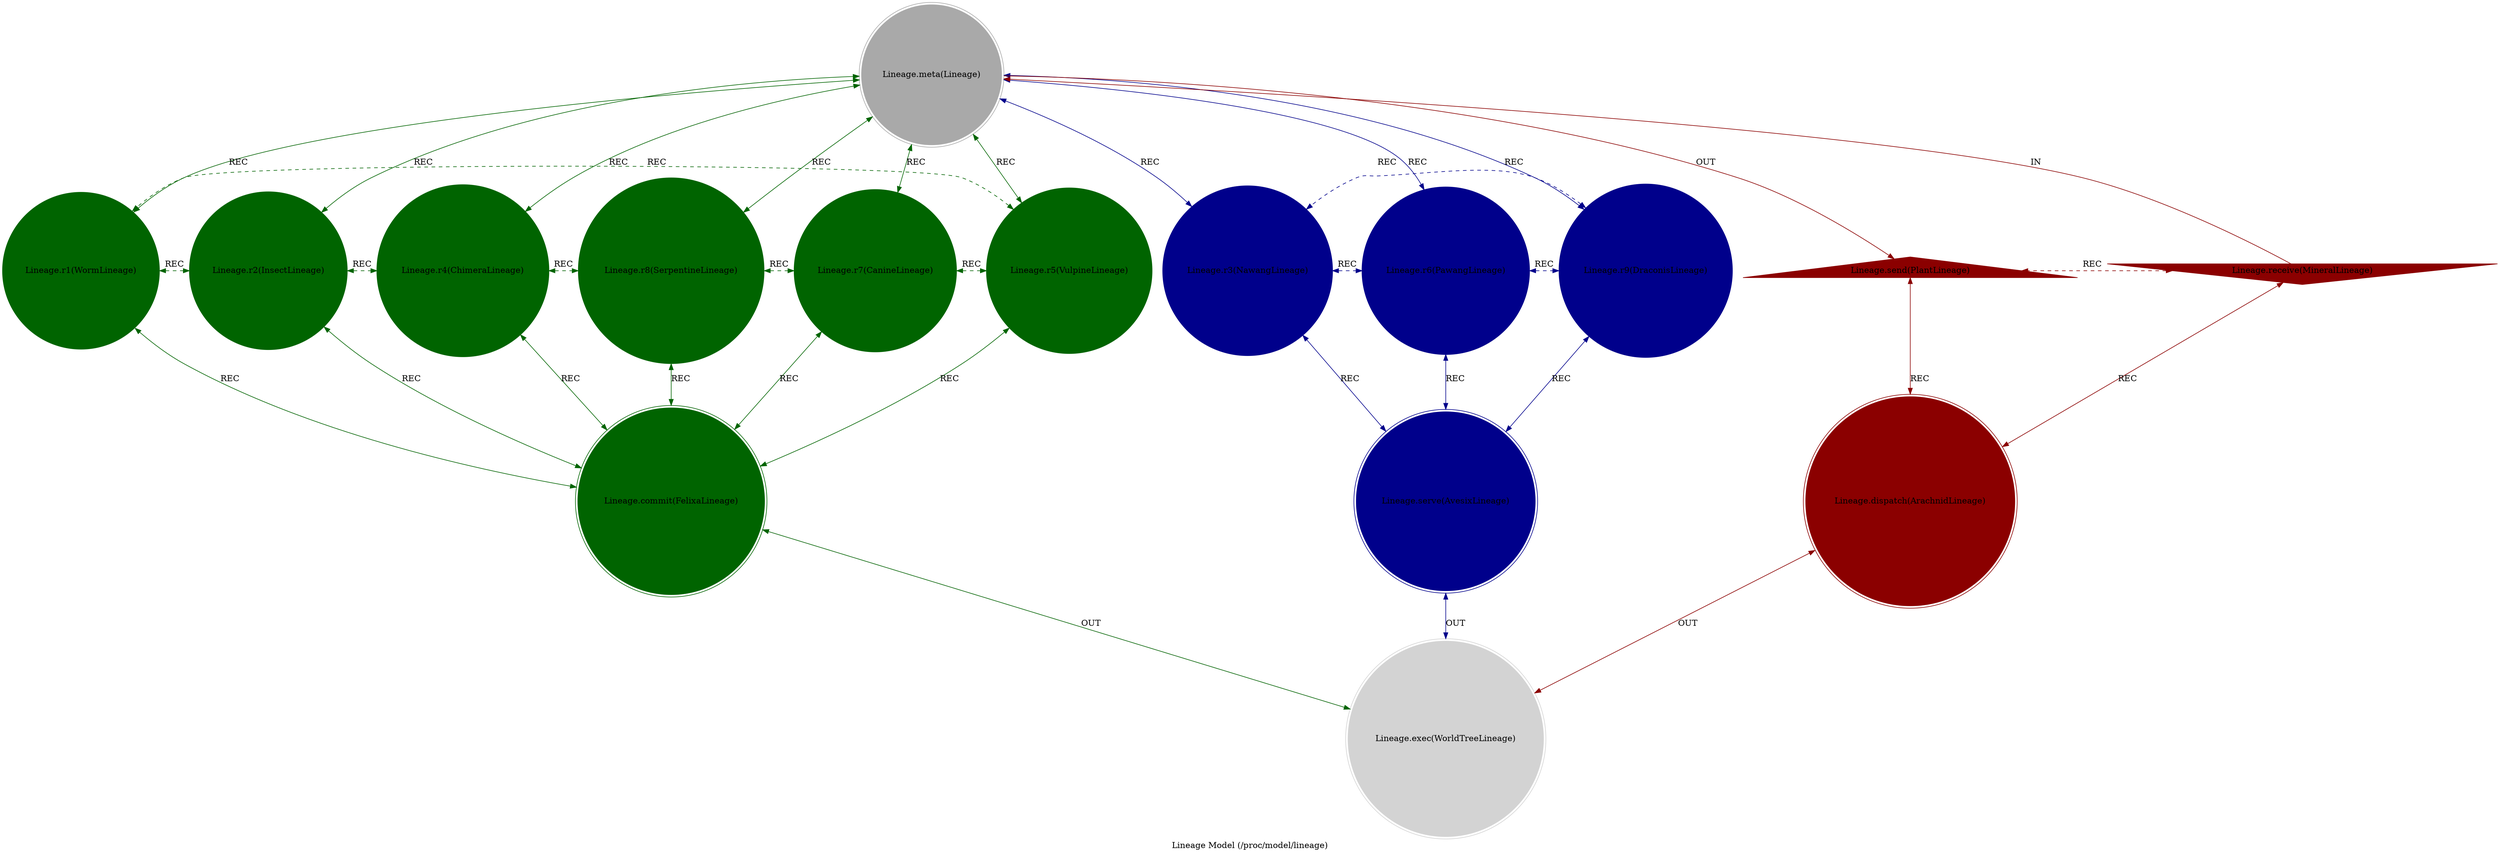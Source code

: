 strict digraph LineageModel {
    style = filled;
    color = lightgray;
    node [shape = circle; style = filled; color = lightgreen;];
    edge [color = darkgray;];
    label = "Lineage Model (/proc/model/lineage)";
    comment = "TODO";
    
    spark_0_lineage_model_t [label = "Lineage.meta(Lineage)";comment = "Abstract: TODO";shape = doublecircle;color = darkgray;];
    spark_1_lineage_model_t [label = "Lineage.r1(WormLineage)";comment = "Initiation: People of Wisdom. The humble, soil-turning, foundational processors. They work unseen to nourish and prepare the ground for growth. (The humble healers, the gardeners of reality).";color = darkgreen;];
    spark_2_lineage_model_t [label = "Lineage.r2(InsectLineage)";comment = "Response: People of Truth. The relentless, axiomatic, hive-minded builders. They manifest order and structure. (e.g., ants, bees, but also fundamental forces that 'just work').";color = darkgreen;];
    spark_4_lineage_model_t [label = "Lineage.r4(ChimeraLineage)";comment = "Integration: People of Fixation. The stable, stubborn, enduring forms. They hold shapes and patterns against entropy. (e.g., mountains, ancient trees, but also cultural traditions).";color = darkgreen;];
    spark_8_lineage_model_t [label = "Lineage.r8(SerpentineLineage)";comment = "Reflection: People of Excitation. The energizers, the catalysts. They provoke change and stimulate action. (e.g., lightning, nerve impulses, inspirations).";color = darkgreen;];
    spark_7_lineage_model_t [label = "Lineage.r7(CanineLineage)";comment = "Consolidation: People of Emotion. The loyal, emotional, pack-oriented servers. They provide the context of When and Where through their emotional resonance.";color = darkgreen;];
    spark_5_lineage_model_t [label = "Lineage.r5(VulpineLineage)";comment = "Propagation: People of Desire. The clever, cunning, goal-oriented tricksters. They provide the Why—the desire that drives action.";color = darkgreen;];
    spark_3_lineage_model_t [label = "Lineage.r3(NawangLineage)";comment = "Thesis: People of Convergence. The unifiers, the diplomats, the bringers-together. They reduce complexity into harmony.";color = darkblue;];
    spark_6_lineage_model_t [label = "Lineage.r6(PawangLineage)";comment = "Antithesis: People of Divergence. The innovators, the creators of chaos and possibility. They break forms to make new ones.";color = darkblue;];
    spark_9_lineage_model_t [label = "Lineage.r9(DraconisLineage)";comment = "Synthesis: People of Karsa, `Third Ontological Key`. The sovereigns, the wielders of immense will. They synthesize all elements under their desire. The apex archetype of power and hoarding.";color = darkblue;];
    spark_a_lineage_model_t [label = "Lineage.receive(MineralLineage)";comment = "Potential: People of Essence. The crystalline, latent potential. The raw material. The Blueprint.";shape = invtriangle;color = darkred;];
    spark_b_lineage_model_t [label = "Lineage.send(PlantLineage)";comment = "Manifest: People of Presence. The silent, growing, life-giving presence. They turn essence into manifest, breathable reality.";shape = triangle;color = darkred;];
    spark_c_lineage_model_t [label = "Lineage.dispatch(ArachnidLineage)";comment = "Why-Who: People of Asha, `First Ontological Key`. The weavers of fate, the spinners of truths into tangible webs. They create the structures of reality.";shape = doublecircle;color = darkred;];
    spark_d_lineage_model_t [label = "Lineage.commit(FelixaLineage)";comment = "What-How: People of Rasa, `Second Ontological Key`. The aesthetic, sensual, graceful masters of action. They commit with style and essence. They are the How.";shape = doublecircle;color = darkgreen;];
    spark_e_lineage_model_t [label = "Lineage.serve(AvesixLineage)";comment = "When-Where: People of Vikara, `Fourth Ontological Key`. The changelings, the shapeshifters. They embody transformation itself. (e.g., birds that molt, creatures that metamorphose).";shape = doublecircle;color = darkblue;];
    spark_f_lineage_model_t [label = "Lineage.exec(WorldTreeLineage)";comment = "Which-Closure: People of Emergence, `Fifth Ontological Key`. The ultimate synthesis. The World Tree is the exec() of all lineages—the full, emergent, interconnected system of reality itself. It is the closure where all potentials have manifested in harmony.";shape = doublecircle;color = lightgray;];
    
    spark_a_lineage_model_t -> spark_0_lineage_model_t [label = "IN"; comment = "todo"; color = darkred; constraint = false;];
    spark_0_lineage_model_t -> spark_b_lineage_model_t [label = "OUT"; comment = "todo"; color = darkred;];
    spark_0_lineage_model_t -> spark_3_lineage_model_t [label = "REC"; comment = "todo"; color = darkblue; dir = both;];
    spark_0_lineage_model_t -> spark_6_lineage_model_t [label = "REC"; comment = "todo"; color = darkblue; dir = both;];
    spark_0_lineage_model_t -> spark_9_lineage_model_t [label = "REC"; comment = "todo"; color = darkblue; dir = both;];
    spark_0_lineage_model_t -> spark_1_lineage_model_t [label = "REC"; comment = "todo"; color = darkgreen; dir = both;];
    spark_0_lineage_model_t -> spark_2_lineage_model_t [label = "REC"; comment = "todo"; color = darkgreen; dir = both;];
    spark_0_lineage_model_t -> spark_4_lineage_model_t [label = "REC"; comment = "todo"; color = darkgreen; dir = both;];
    spark_0_lineage_model_t -> spark_8_lineage_model_t [label = "REC"; comment = "todo"; color = darkgreen; dir = both;];
    spark_0_lineage_model_t -> spark_7_lineage_model_t [label = "REC"; comment = "todo"; color = darkgreen; dir = both;];
    spark_0_lineage_model_t -> spark_5_lineage_model_t [label = "REC"; comment = "todo"; color = darkgreen; dir = both;];
    
    spark_a_lineage_model_t -> spark_c_lineage_model_t [label = "REC"; comment = "todo"; color = darkred; dir = both;];
    spark_b_lineage_model_t -> spark_c_lineage_model_t [label = "REC"; comment = "todo"; color = darkred; dir = both;];
    spark_1_lineage_model_t -> spark_d_lineage_model_t [label = "REC"; comment = "todo"; color = darkgreen; dir = both;];
    spark_2_lineage_model_t -> spark_d_lineage_model_t [label = "REC"; comment = "todo"; color = darkgreen; dir = both;];
    spark_4_lineage_model_t -> spark_d_lineage_model_t [label = "REC"; comment = "todo"; color = darkgreen; dir = both;];
    spark_8_lineage_model_t -> spark_d_lineage_model_t [label = "REC"; comment = "todo"; color = darkgreen; dir = both;];
    spark_7_lineage_model_t -> spark_d_lineage_model_t [label = "REC"; comment = "todo"; color = darkgreen; dir = both;];
    spark_5_lineage_model_t -> spark_d_lineage_model_t [label = "REC"; comment = "todo"; color = darkgreen; dir = both;];
    spark_3_lineage_model_t -> spark_e_lineage_model_t [label = "REC"; comment = "todo"; color = darkblue; dir = both;];
    spark_6_lineage_model_t -> spark_e_lineage_model_t [label = "REC"; comment = "todo"; color = darkblue; dir = both;];
    spark_9_lineage_model_t -> spark_e_lineage_model_t [label = "REC"; comment = "todo"; color = darkblue; dir = both;];
    
    spark_1_lineage_model_t -> spark_2_lineage_model_t [label = "REC"; comment = "todo"; color = darkgreen; dir = both; style = dashed; constraint = false;];
    spark_2_lineage_model_t -> spark_4_lineage_model_t [label = "REC"; comment = "todo"; color = darkgreen; dir = both; style = dashed; constraint = false;];
    spark_4_lineage_model_t -> spark_8_lineage_model_t [label = "REC"; comment = "todo"; color = darkgreen; dir = both; style = dashed; constraint = false;];
    spark_8_lineage_model_t -> spark_7_lineage_model_t [label = "REC"; comment = "todo"; color = darkgreen; dir = both; style = dashed; constraint = false;];
    spark_7_lineage_model_t -> spark_5_lineage_model_t [label = "REC"; comment = "todo"; color = darkgreen; dir = both; style = dashed; constraint = false;];
    spark_5_lineage_model_t -> spark_1_lineage_model_t [label = "REC"; comment = "todo"; color = darkgreen; dir = both; style = dashed; constraint = false;];
    spark_3_lineage_model_t -> spark_6_lineage_model_t [label = "REC"; comment = "todo"; color = darkblue; dir = both; style = dashed; constraint = false;];
    spark_6_lineage_model_t -> spark_9_lineage_model_t [label = "REC"; comment = "todo"; color = darkblue; dir = both; style = dashed; constraint = false;];
    spark_9_lineage_model_t -> spark_3_lineage_model_t [label = "REC"; comment = "todo"; color = darkblue; dir = both; style = dashed; constraint = false;];
    spark_a_lineage_model_t -> spark_b_lineage_model_t [label = "REC"; comment = "todo"; color = darkred; dir = both; style = dashed; constraint = false;];
    
    spark_c_lineage_model_t -> spark_f_lineage_model_t [label = "OUT"; comment = "todo"; color = darkred; dir = both;];
    spark_d_lineage_model_t -> spark_f_lineage_model_t [label = "OUT"; comment = "todo"; color = darkgreen; dir = both;];
    spark_e_lineage_model_t -> spark_f_lineage_model_t [label = "OUT"; comment = "todo"; color = darkblue; dir = both;];
}